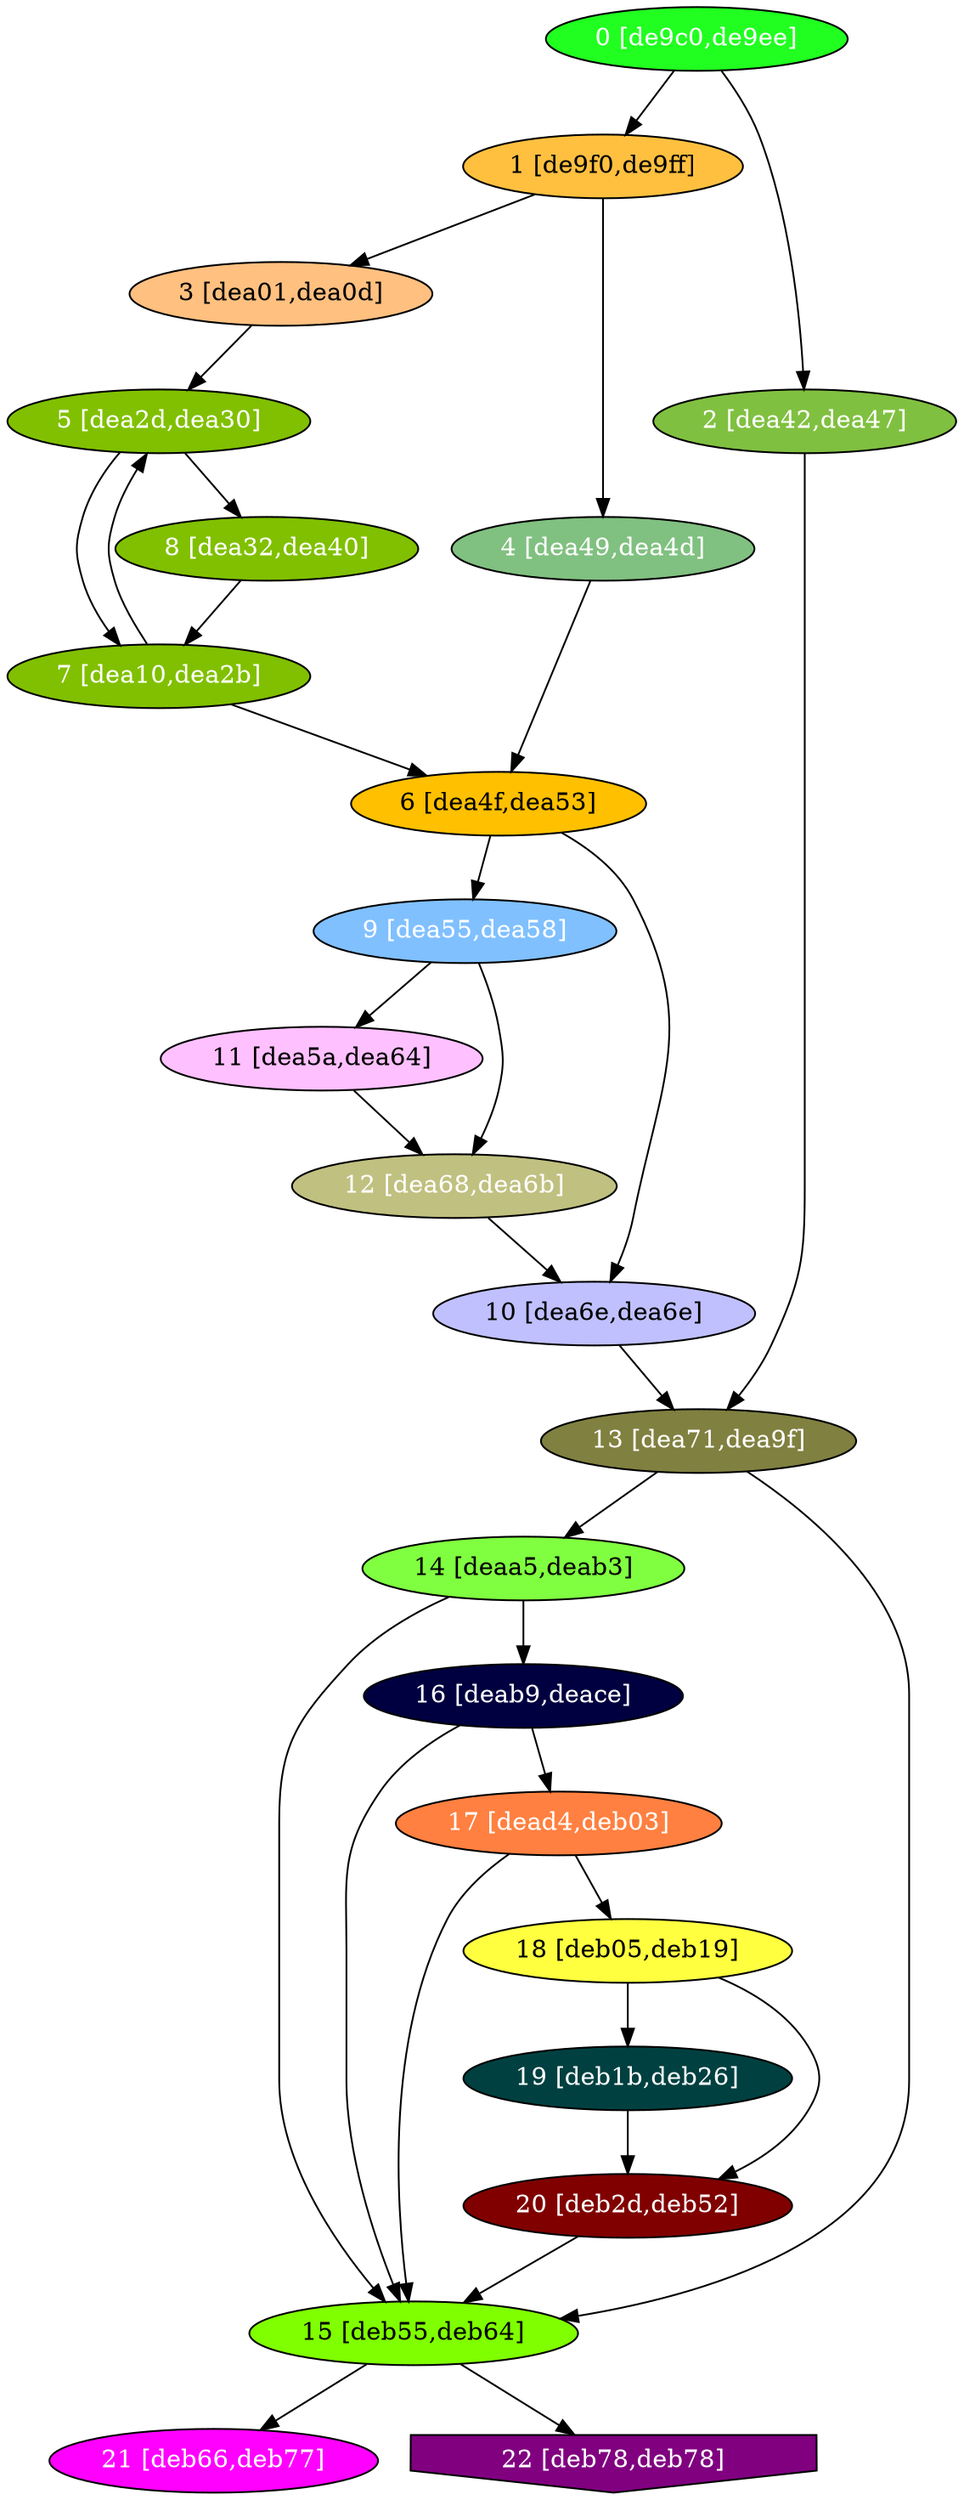 diGraph libnss3{
	libnss3_0  [style=filled fillcolor="#20FF20" fontcolor="#ffffff" shape=oval label="0 [de9c0,de9ee]"]
	libnss3_1  [style=filled fillcolor="#FFC040" fontcolor="#000000" shape=oval label="1 [de9f0,de9ff]"]
	libnss3_2  [style=filled fillcolor="#80C040" fontcolor="#ffffff" shape=oval label="2 [dea42,dea47]"]
	libnss3_3  [style=filled fillcolor="#FFC080" fontcolor="#000000" shape=oval label="3 [dea01,dea0d]"]
	libnss3_4  [style=filled fillcolor="#80C080" fontcolor="#ffffff" shape=oval label="4 [dea49,dea4d]"]
	libnss3_5  [style=filled fillcolor="#80C000" fontcolor="#ffffff" shape=oval label="5 [dea2d,dea30]"]
	libnss3_6  [style=filled fillcolor="#FFC000" fontcolor="#000000" shape=oval label="6 [dea4f,dea53]"]
	libnss3_7  [style=filled fillcolor="#80C000" fontcolor="#ffffff" shape=oval label="7 [dea10,dea2b]"]
	libnss3_8  [style=filled fillcolor="#80C000" fontcolor="#ffffff" shape=oval label="8 [dea32,dea40]"]
	libnss3_9  [style=filled fillcolor="#80C0FF" fontcolor="#ffffff" shape=oval label="9 [dea55,dea58]"]
	libnss3_a  [style=filled fillcolor="#C0C0FF" fontcolor="#000000" shape=oval label="10 [dea6e,dea6e]"]
	libnss3_b  [style=filled fillcolor="#FFC0FF" fontcolor="#000000" shape=oval label="11 [dea5a,dea64]"]
	libnss3_c  [style=filled fillcolor="#C0C080" fontcolor="#ffffff" shape=oval label="12 [dea68,dea6b]"]
	libnss3_d  [style=filled fillcolor="#808040" fontcolor="#ffffff" shape=oval label="13 [dea71,dea9f]"]
	libnss3_e  [style=filled fillcolor="#80FF40" fontcolor="#000000" shape=oval label="14 [deaa5,deab3]"]
	libnss3_f  [style=filled fillcolor="#80FF00" fontcolor="#000000" shape=oval label="15 [deb55,deb64]"]
	libnss3_10  [style=filled fillcolor="#000040" fontcolor="#ffffff" shape=oval label="16 [deab9,deace]"]
	libnss3_11  [style=filled fillcolor="#FF8040" fontcolor="#ffffff" shape=oval label="17 [dead4,deb03]"]
	libnss3_12  [style=filled fillcolor="#FFFF40" fontcolor="#000000" shape=oval label="18 [deb05,deb19]"]
	libnss3_13  [style=filled fillcolor="#004040" fontcolor="#ffffff" shape=oval label="19 [deb1b,deb26]"]
	libnss3_14  [style=filled fillcolor="#800000" fontcolor="#ffffff" shape=oval label="20 [deb2d,deb52]"]
	libnss3_15  [style=filled fillcolor="#FF00FF" fontcolor="#ffffff" shape=oval label="21 [deb66,deb77]"]
	libnss3_16  [style=filled fillcolor="#800080" fontcolor="#ffffff" shape=invhouse label="22 [deb78,deb78]"]

	libnss3_0 -> libnss3_1
	libnss3_0 -> libnss3_2
	libnss3_1 -> libnss3_3
	libnss3_1 -> libnss3_4
	libnss3_2 -> libnss3_d
	libnss3_3 -> libnss3_5
	libnss3_4 -> libnss3_6
	libnss3_5 -> libnss3_7
	libnss3_5 -> libnss3_8
	libnss3_6 -> libnss3_9
	libnss3_6 -> libnss3_a
	libnss3_7 -> libnss3_5
	libnss3_7 -> libnss3_6
	libnss3_8 -> libnss3_7
	libnss3_9 -> libnss3_b
	libnss3_9 -> libnss3_c
	libnss3_a -> libnss3_d
	libnss3_b -> libnss3_c
	libnss3_c -> libnss3_a
	libnss3_d -> libnss3_e
	libnss3_d -> libnss3_f
	libnss3_e -> libnss3_f
	libnss3_e -> libnss3_10
	libnss3_f -> libnss3_15
	libnss3_f -> libnss3_16
	libnss3_10 -> libnss3_f
	libnss3_10 -> libnss3_11
	libnss3_11 -> libnss3_f
	libnss3_11 -> libnss3_12
	libnss3_12 -> libnss3_13
	libnss3_12 -> libnss3_14
	libnss3_13 -> libnss3_14
	libnss3_14 -> libnss3_f
}